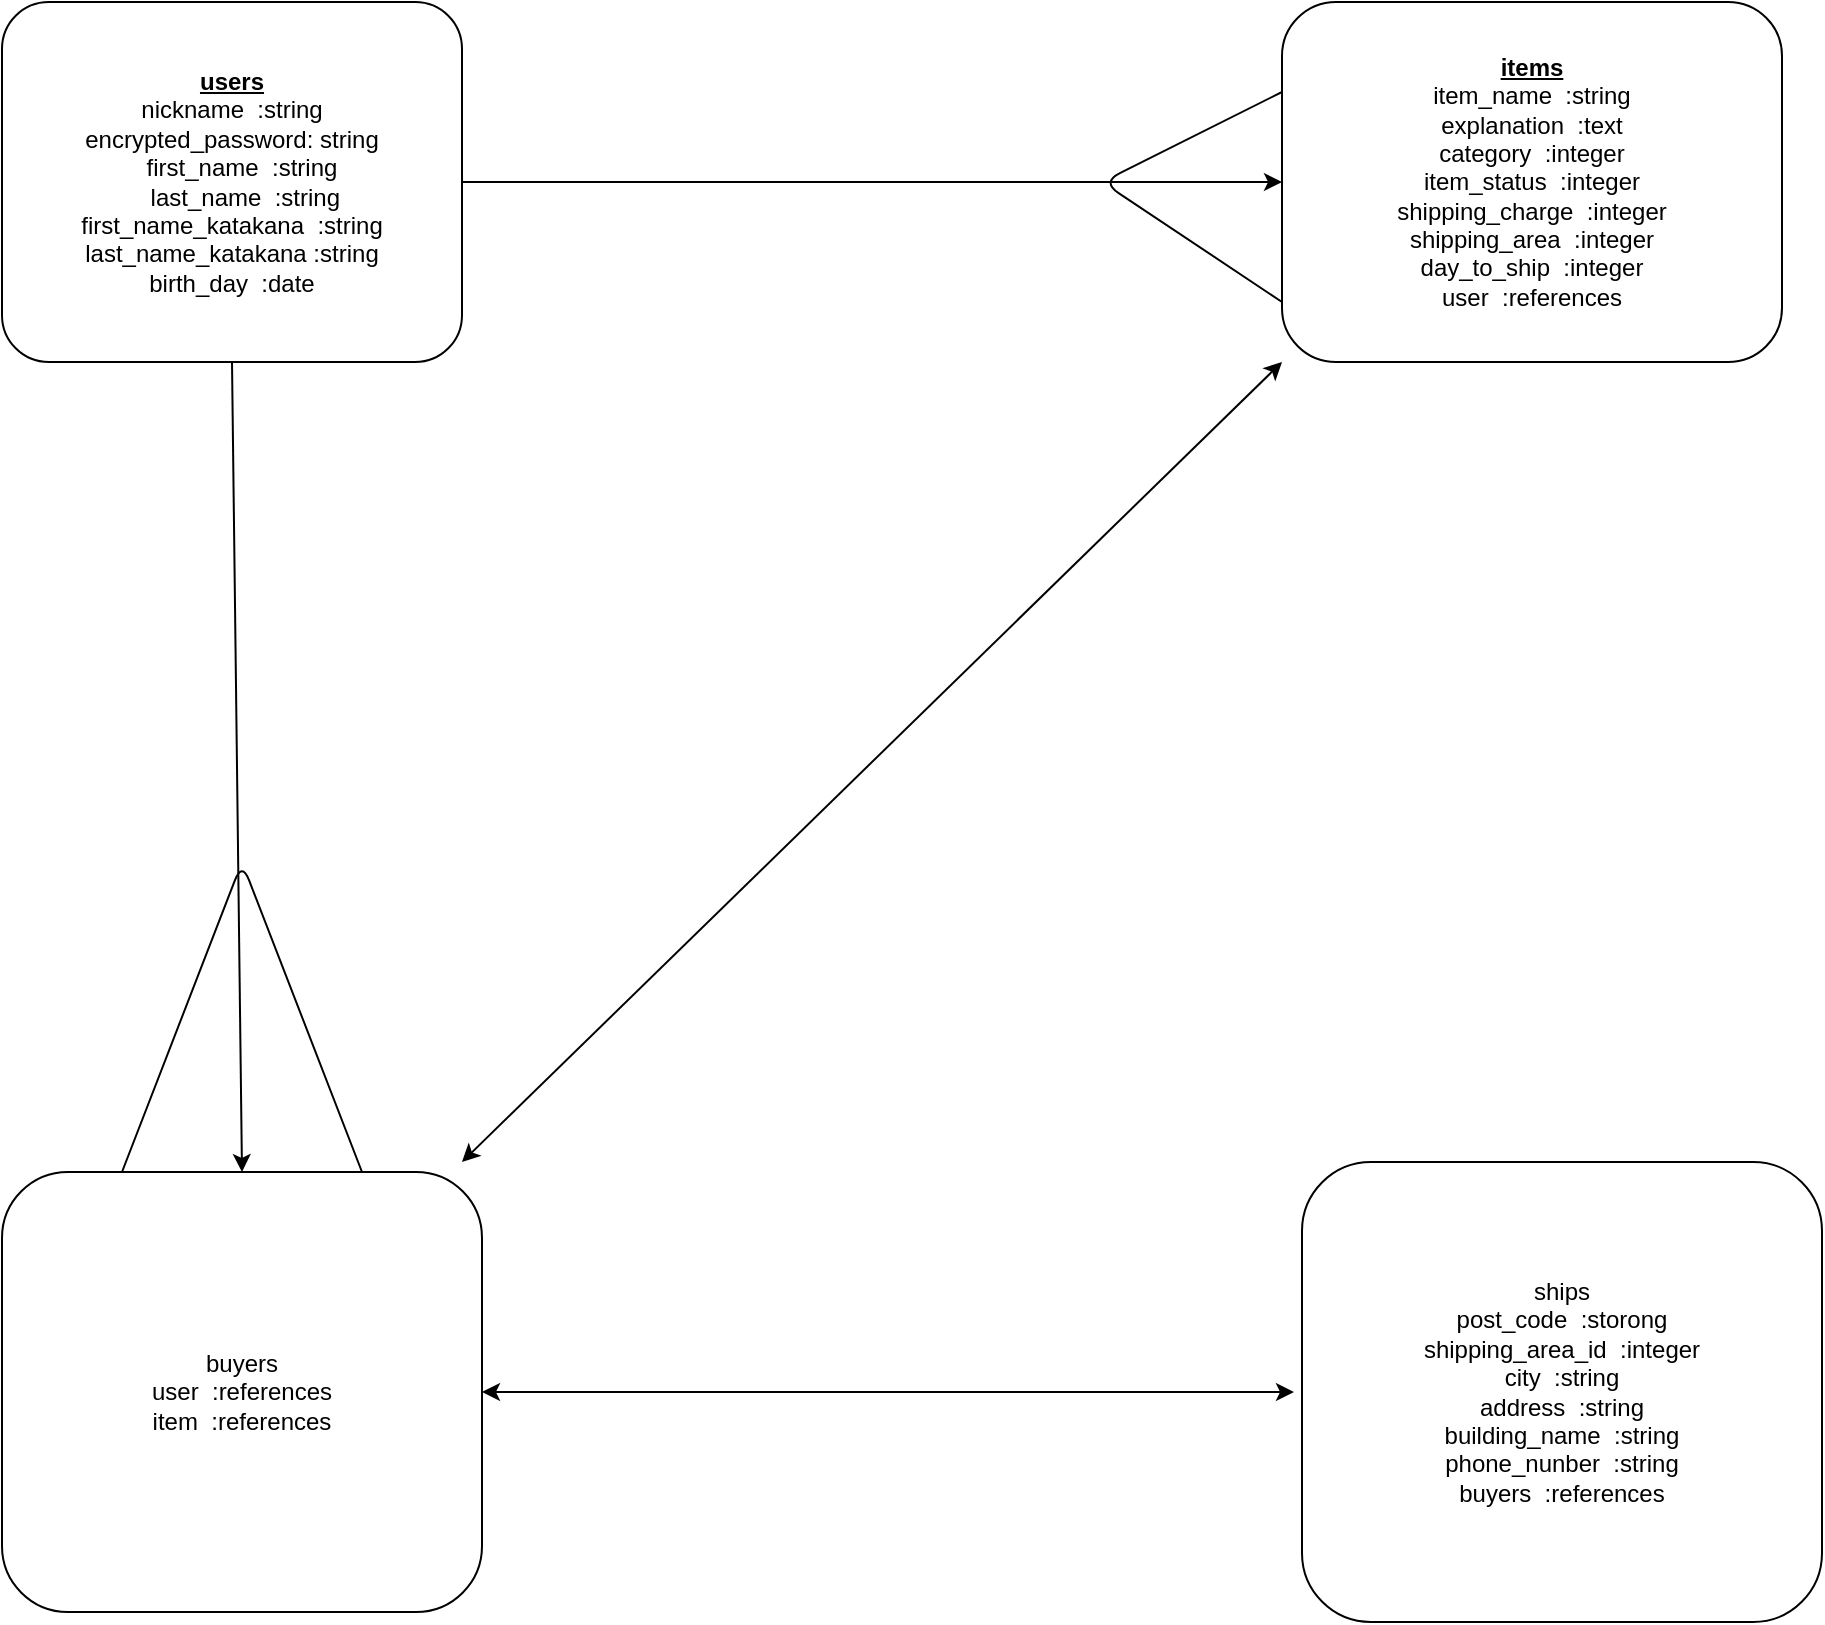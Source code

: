 <mxfile>
    <diagram id="adFN53XCbr29ZlMzP4Or" name="ページ1">
        <mxGraphModel dx="1237" dy="705" grid="1" gridSize="10" guides="1" tooltips="1" connect="1" arrows="1" fold="1" page="1" pageScale="1" pageWidth="827" pageHeight="1169" math="0" shadow="0">
            <root>
                <mxCell id="0"/>
                <mxCell id="1" parent="0"/>
                <mxCell id="33" style="edgeStyle=orthogonalEdgeStyle;rounded=1;orthogonalLoop=1;jettySize=auto;html=1;entryX=0;entryY=0.5;entryDx=0;entryDy=0;" parent="1" source="13" target="14" edge="1">
                    <mxGeometry relative="1" as="geometry"/>
                </mxCell>
                <mxCell id="13" value="&lt;u&gt;&lt;b&gt;users&lt;/b&gt;&lt;/u&gt;&lt;br&gt;nickname&amp;nbsp; :string&lt;br&gt;encrypted_password: string&lt;br&gt;&amp;nbsp; &amp;nbsp; first_name&amp;nbsp; :string&amp;nbsp;&lt;br&gt;&amp;nbsp; &amp;nbsp; last_name&amp;nbsp; :string&lt;br&gt;first_name_katakana&amp;nbsp; :string&lt;br&gt;last_name_katakana :string&lt;br&gt;birth_day&amp;nbsp; :date&lt;br&gt;" style="whiteSpace=wrap;html=1;rounded=1;arcSize=13;" parent="1" vertex="1">
                    <mxGeometry x="50" y="50" width="230" height="180" as="geometry"/>
                </mxCell>
                <mxCell id="14" value="&lt;b&gt;&lt;u&gt;items&lt;/u&gt;&lt;/b&gt;&lt;br&gt;item_name&amp;nbsp; :string&lt;br&gt;explanation&amp;nbsp; :text&lt;br&gt;category&amp;nbsp; :integer&lt;br&gt;item_status&amp;nbsp; :integer&lt;br&gt;shipping_charge&amp;nbsp; :integer&lt;br&gt;shipping_area&amp;nbsp; :integer&lt;br&gt;day_to_ship&amp;nbsp; :integer&lt;br&gt;user&amp;nbsp; :references" style="whiteSpace=wrap;html=1;rounded=1;" parent="1" vertex="1">
                    <mxGeometry x="690" y="50" width="250" height="180" as="geometry"/>
                </mxCell>
                <mxCell id="15" value="buyers&lt;br&gt;user&amp;nbsp; :references&lt;br&gt;item&amp;nbsp; :references" style="whiteSpace=wrap;html=1;rounded=1;" parent="1" vertex="1">
                    <mxGeometry x="50" y="635" width="240" height="220" as="geometry"/>
                </mxCell>
                <mxCell id="16" value="ships&lt;br&gt;post_code&amp;nbsp; :storong&lt;br&gt;shipping_area_id&amp;nbsp; :integer&lt;br&gt;city&amp;nbsp; :string&lt;br&gt;address&amp;nbsp; :string&lt;br&gt;building_name&amp;nbsp; :string&lt;br&gt;phone_nunber&amp;nbsp; :string&lt;br&gt;buyers&amp;nbsp; :references" style="whiteSpace=wrap;html=1;rounded=1;" parent="1" vertex="1">
                    <mxGeometry x="700" y="630" width="260" height="230" as="geometry"/>
                </mxCell>
                <mxCell id="34" value="" style="endArrow=none;html=1;entryX=0;entryY=0.25;entryDx=0;entryDy=0;" parent="1" target="14" edge="1">
                    <mxGeometry width="50" height="50" relative="1" as="geometry">
                        <mxPoint x="690" y="200" as="sourcePoint"/>
                        <mxPoint x="590" y="300" as="targetPoint"/>
                        <Array as="points">
                            <mxPoint x="600" y="140"/>
                        </Array>
                    </mxGeometry>
                </mxCell>
                <mxCell id="43" value="" style="endArrow=classic;html=1;entryX=0.5;entryY=0;entryDx=0;entryDy=0;exitX=0.5;exitY=1;exitDx=0;exitDy=0;" parent="1" source="13" target="15" edge="1">
                    <mxGeometry width="50" height="50" relative="1" as="geometry">
                        <mxPoint x="540" y="350" as="sourcePoint"/>
                        <mxPoint x="590" y="300" as="targetPoint"/>
                        <Array as="points"/>
                    </mxGeometry>
                </mxCell>
                <mxCell id="44" value="" style="endArrow=none;html=1;exitX=0.25;exitY=0;exitDx=0;exitDy=0;entryX=0.75;entryY=0;entryDx=0;entryDy=0;" parent="1" source="15" target="15" edge="1">
                    <mxGeometry width="50" height="50" relative="1" as="geometry">
                        <mxPoint x="540" y="350" as="sourcePoint"/>
                        <mxPoint x="590" y="300" as="targetPoint"/>
                        <Array as="points">
                            <mxPoint x="170" y="480"/>
                        </Array>
                    </mxGeometry>
                </mxCell>
                <mxCell id="48" value="" style="endArrow=classic;startArrow=classic;html=1;exitX=1;exitY=0.5;exitDx=0;exitDy=0;" edge="1" parent="1" source="15">
                    <mxGeometry width="50" height="50" relative="1" as="geometry">
                        <mxPoint x="320" y="520" as="sourcePoint"/>
                        <mxPoint x="696" y="745" as="targetPoint"/>
                        <Array as="points"/>
                    </mxGeometry>
                </mxCell>
                <mxCell id="49" value="" style="endArrow=classic;startArrow=classic;html=1;entryX=0;entryY=1;entryDx=0;entryDy=0;" edge="1" parent="1" target="14">
                    <mxGeometry width="50" height="50" relative="1" as="geometry">
                        <mxPoint x="280" y="630" as="sourcePoint"/>
                        <mxPoint x="500" y="460" as="targetPoint"/>
                    </mxGeometry>
                </mxCell>
            </root>
        </mxGraphModel>
    </diagram>
</mxfile>